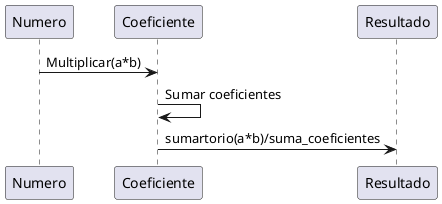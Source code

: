 @startuml media
Numero -> Coeficiente: Multiplicar(a*b)
Coeficiente -> Coeficiente: Sumar coeficientes
Coeficiente -> Resultado: sumartorio(a*b)/suma_coeficientes

@enduml
